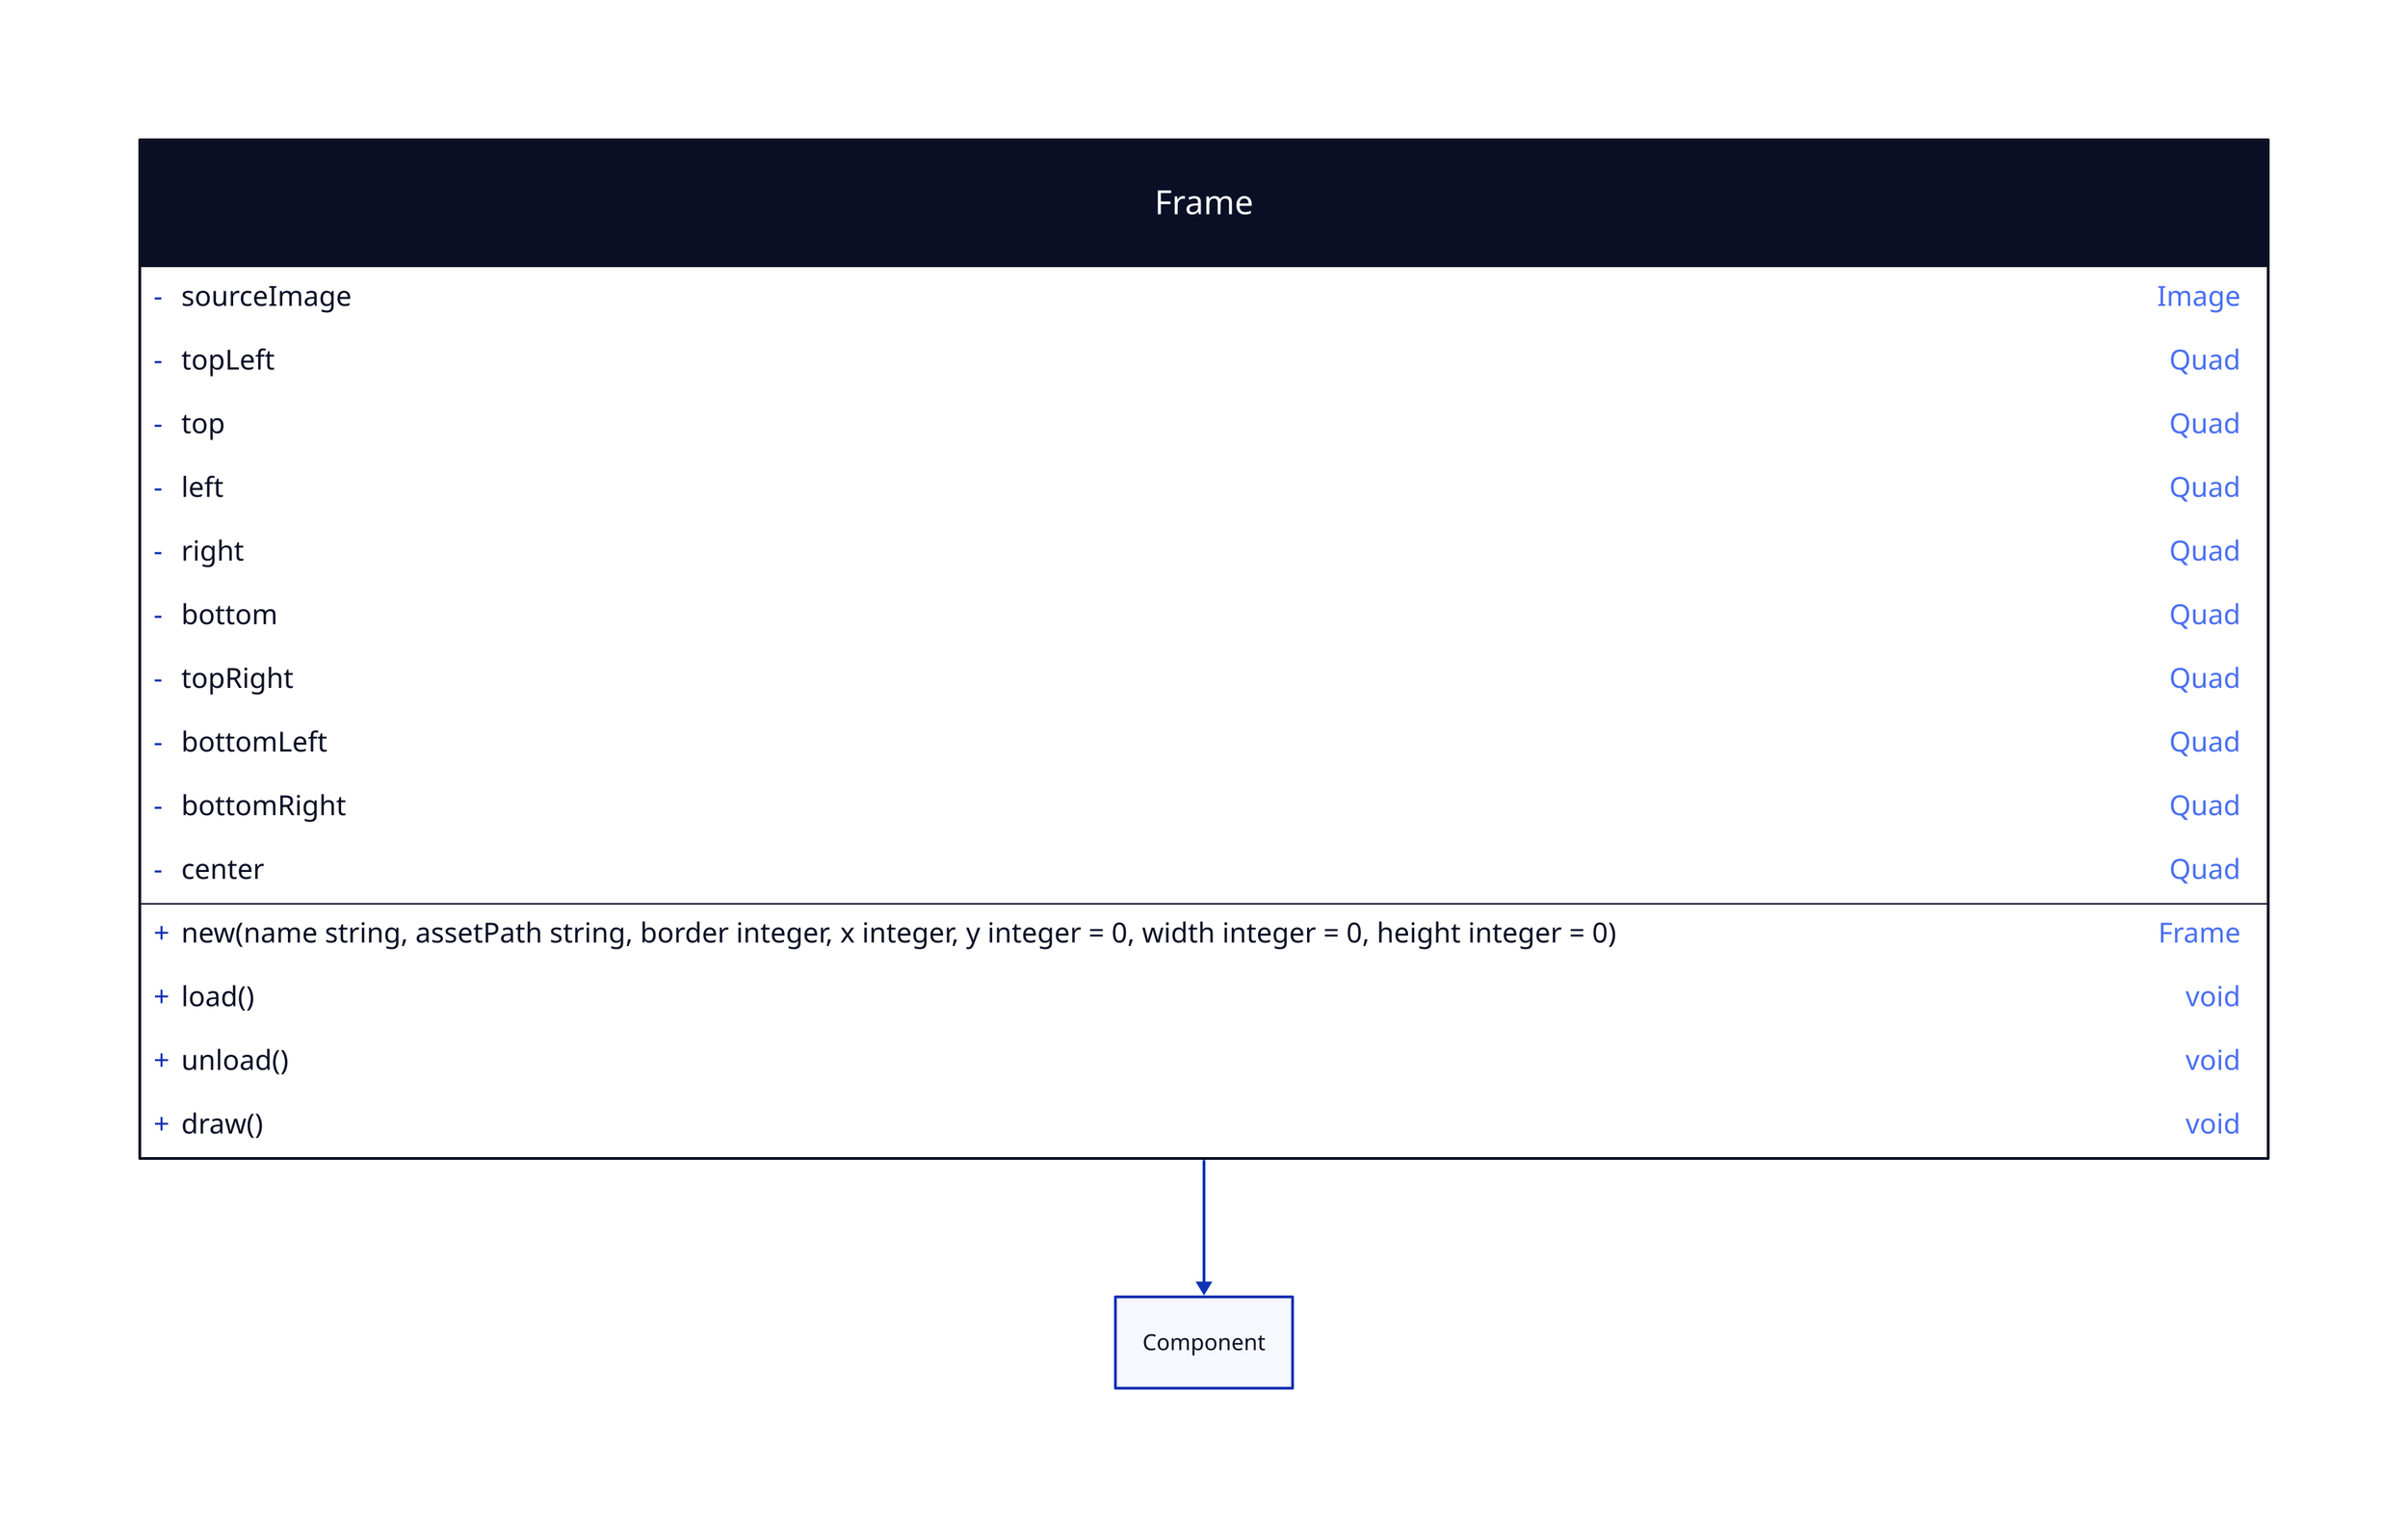 Frame: {
  shape: class

  +new(name string, assetPath string, border integer, x integer, y integer = 0, width integer = 0, height integer = 0): Frame

  -sourceImage: Image
  -topLeft: Quad
  -top: Quad
  -left: Quad
  -right: Quad
  -bottom: Quad
  -topRight: Quad
  -bottomLeft: Quad
  -bottomRight: Quad
  -center: Quad

  +load(): void
  +unload(): void
  +draw(): void
}

Frame -> Component

